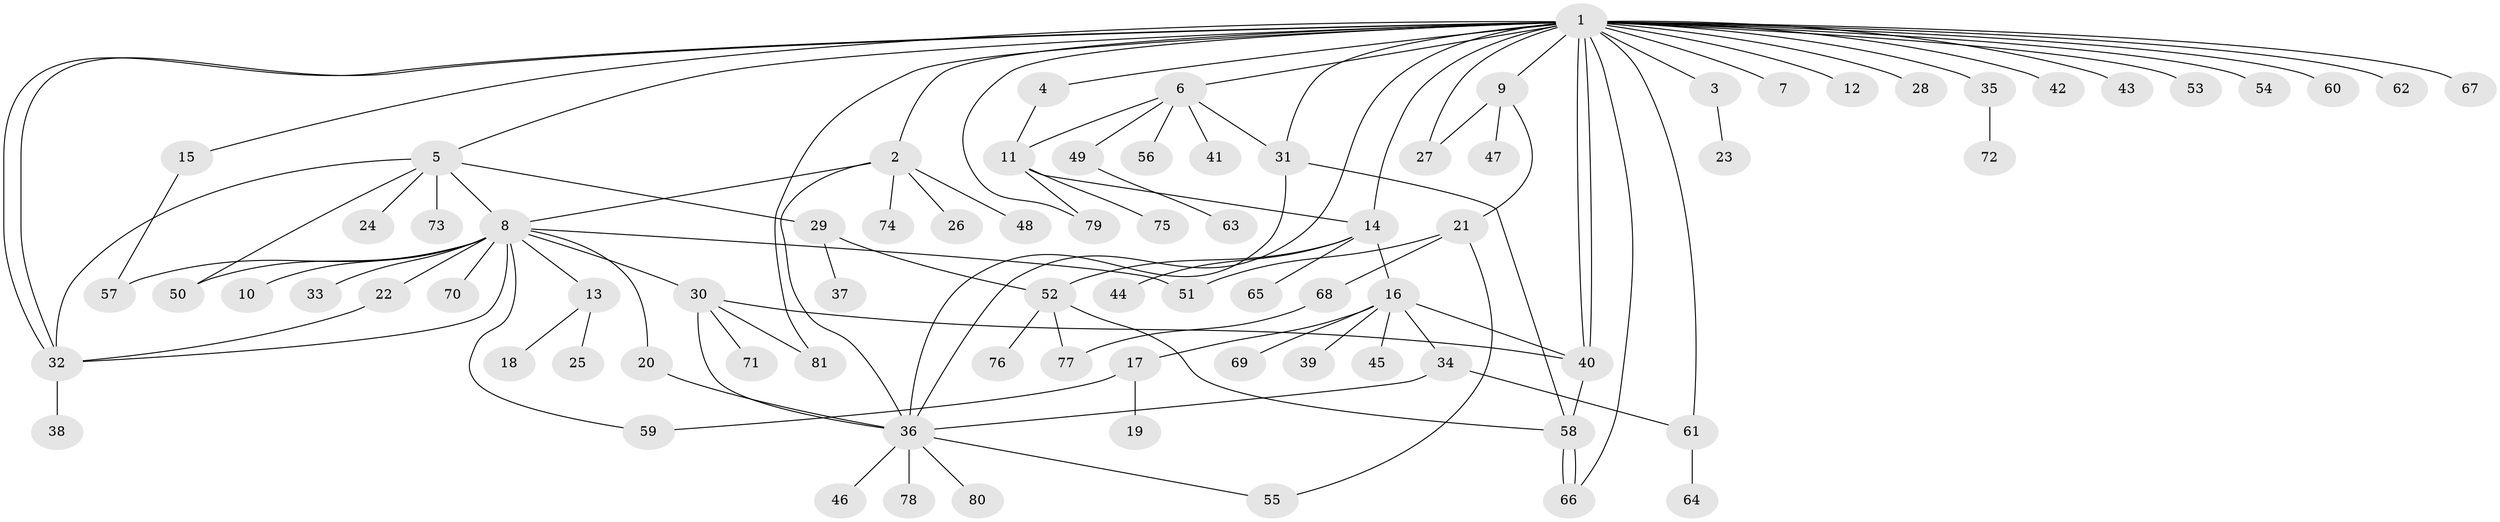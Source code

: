 // Generated by graph-tools (version 1.1) at 2025/26/03/09/25 03:26:08]
// undirected, 81 vertices, 111 edges
graph export_dot {
graph [start="1"]
  node [color=gray90,style=filled];
  1;
  2;
  3;
  4;
  5;
  6;
  7;
  8;
  9;
  10;
  11;
  12;
  13;
  14;
  15;
  16;
  17;
  18;
  19;
  20;
  21;
  22;
  23;
  24;
  25;
  26;
  27;
  28;
  29;
  30;
  31;
  32;
  33;
  34;
  35;
  36;
  37;
  38;
  39;
  40;
  41;
  42;
  43;
  44;
  45;
  46;
  47;
  48;
  49;
  50;
  51;
  52;
  53;
  54;
  55;
  56;
  57;
  58;
  59;
  60;
  61;
  62;
  63;
  64;
  65;
  66;
  67;
  68;
  69;
  70;
  71;
  72;
  73;
  74;
  75;
  76;
  77;
  78;
  79;
  80;
  81;
  1 -- 2;
  1 -- 3;
  1 -- 4;
  1 -- 5;
  1 -- 6;
  1 -- 7;
  1 -- 9;
  1 -- 12;
  1 -- 14;
  1 -- 15;
  1 -- 27;
  1 -- 28;
  1 -- 31;
  1 -- 32;
  1 -- 32;
  1 -- 35;
  1 -- 36;
  1 -- 40;
  1 -- 40;
  1 -- 42;
  1 -- 43;
  1 -- 53;
  1 -- 54;
  1 -- 60;
  1 -- 61;
  1 -- 62;
  1 -- 66;
  1 -- 67;
  1 -- 79;
  1 -- 81;
  2 -- 8;
  2 -- 26;
  2 -- 36;
  2 -- 48;
  2 -- 74;
  3 -- 23;
  4 -- 11;
  5 -- 8;
  5 -- 24;
  5 -- 29;
  5 -- 32;
  5 -- 50;
  5 -- 73;
  6 -- 11;
  6 -- 31;
  6 -- 41;
  6 -- 49;
  6 -- 56;
  8 -- 10;
  8 -- 13;
  8 -- 20;
  8 -- 22;
  8 -- 30;
  8 -- 32;
  8 -- 33;
  8 -- 50;
  8 -- 51;
  8 -- 57;
  8 -- 59;
  8 -- 70;
  9 -- 21;
  9 -- 27;
  9 -- 47;
  11 -- 14;
  11 -- 75;
  11 -- 79;
  13 -- 18;
  13 -- 25;
  14 -- 16;
  14 -- 44;
  14 -- 52;
  14 -- 65;
  15 -- 57;
  16 -- 17;
  16 -- 34;
  16 -- 39;
  16 -- 40;
  16 -- 45;
  16 -- 69;
  17 -- 19;
  17 -- 59;
  20 -- 36;
  21 -- 51;
  21 -- 55;
  21 -- 68;
  22 -- 32;
  29 -- 37;
  29 -- 52;
  30 -- 36;
  30 -- 40;
  30 -- 71;
  30 -- 81;
  31 -- 36;
  31 -- 58;
  32 -- 38;
  34 -- 36;
  34 -- 61;
  35 -- 72;
  36 -- 46;
  36 -- 55;
  36 -- 78;
  36 -- 80;
  40 -- 58;
  49 -- 63;
  52 -- 58;
  52 -- 76;
  52 -- 77;
  58 -- 66;
  58 -- 66;
  61 -- 64;
  68 -- 77;
}
